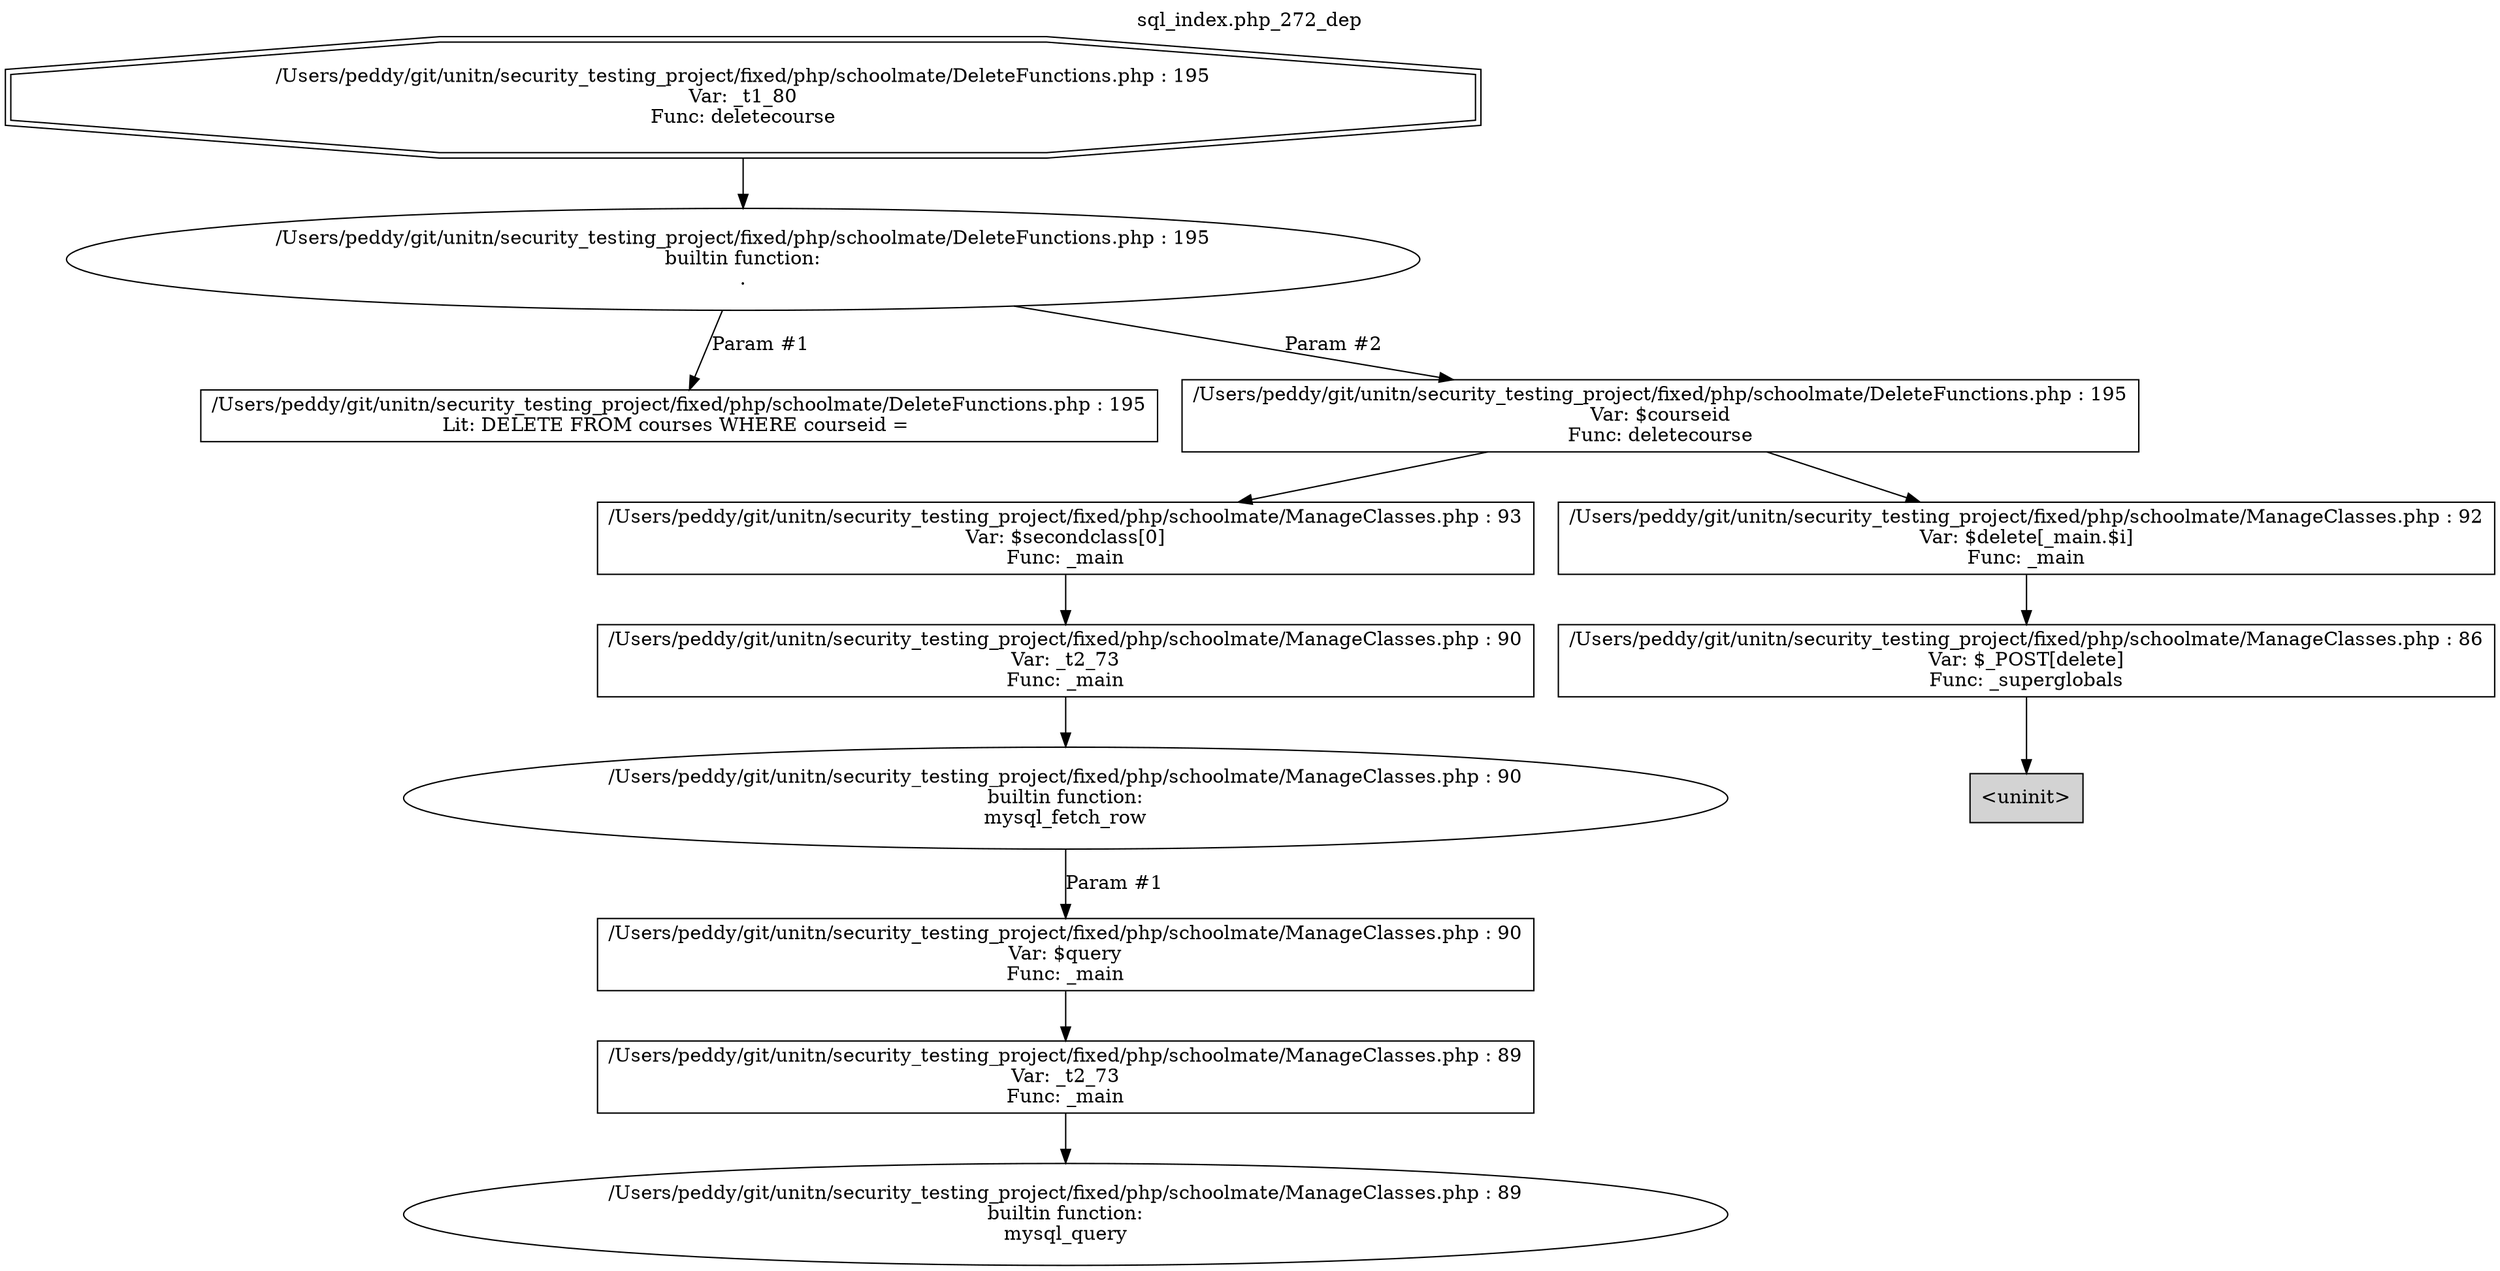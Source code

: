 digraph cfg {
  label="sql_index.php_272_dep";
  labelloc=t;
  n1 [shape=doubleoctagon, label="/Users/peddy/git/unitn/security_testing_project/fixed/php/schoolmate/DeleteFunctions.php : 195\nVar: _t1_80\nFunc: deletecourse\n"];
  n2 [shape=ellipse, label="/Users/peddy/git/unitn/security_testing_project/fixed/php/schoolmate/DeleteFunctions.php : 195\nbuiltin function:\n.\n"];
  n3 [shape=box, label="/Users/peddy/git/unitn/security_testing_project/fixed/php/schoolmate/DeleteFunctions.php : 195\nLit: DELETE FROM courses WHERE courseid = \n"];
  n4 [shape=box, label="/Users/peddy/git/unitn/security_testing_project/fixed/php/schoolmate/DeleteFunctions.php : 195\nVar: $courseid\nFunc: deletecourse\n"];
  n5 [shape=box, label="/Users/peddy/git/unitn/security_testing_project/fixed/php/schoolmate/ManageClasses.php : 93\nVar: $secondclass[0]\nFunc: _main\n"];
  n6 [shape=box, label="/Users/peddy/git/unitn/security_testing_project/fixed/php/schoolmate/ManageClasses.php : 90\nVar: _t2_73\nFunc: _main\n"];
  n7 [shape=ellipse, label="/Users/peddy/git/unitn/security_testing_project/fixed/php/schoolmate/ManageClasses.php : 90\nbuiltin function:\nmysql_fetch_row\n"];
  n8 [shape=box, label="/Users/peddy/git/unitn/security_testing_project/fixed/php/schoolmate/ManageClasses.php : 90\nVar: $query\nFunc: _main\n"];
  n9 [shape=box, label="/Users/peddy/git/unitn/security_testing_project/fixed/php/schoolmate/ManageClasses.php : 89\nVar: _t2_73\nFunc: _main\n"];
  n10 [shape=ellipse, label="/Users/peddy/git/unitn/security_testing_project/fixed/php/schoolmate/ManageClasses.php : 89\nbuiltin function:\nmysql_query\n"];
  n11 [shape=box, label="/Users/peddy/git/unitn/security_testing_project/fixed/php/schoolmate/ManageClasses.php : 92\nVar: $delete[_main.$i]\nFunc: _main\n"];
  n12 [shape=box, label="/Users/peddy/git/unitn/security_testing_project/fixed/php/schoolmate/ManageClasses.php : 86\nVar: $_POST[delete]\nFunc: _superglobals\n"];
  n13 [shape=box, label="<uninit>",style=filled];
  n1 -> n2;
  n2 -> n3[label="Param #1"];
  n2 -> n4[label="Param #2"];
  n6 -> n7;
  n9 -> n10;
  n8 -> n9;
  n7 -> n8[label="Param #1"];
  n5 -> n6;
  n4 -> n5;
  n4 -> n11;
  n12 -> n13;
  n11 -> n12;
}
